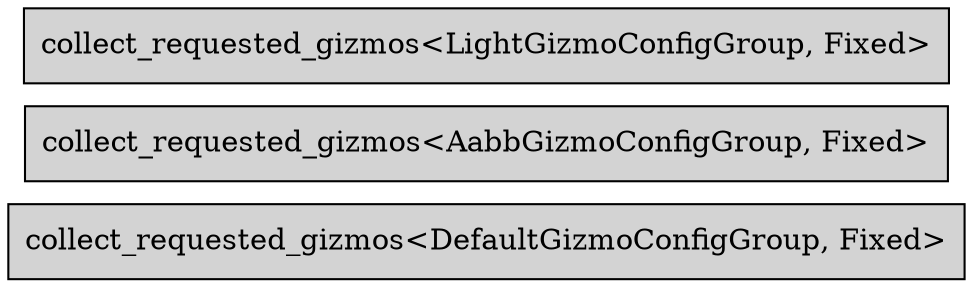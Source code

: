 digraph "" {
	"compound"="true";
	"splines"="spline";
	"rankdir"="LR";
	"bgcolor"="white";
	"fontname"="Helvetica";
	"nodesep"="0.15";
	edge ["penwidth"="2"];
	node ["shape"="box", "style"="filled"];
	"node_System(SystemKey(1v1))" ["label"="collect_requested_gizmos<DefaultGizmoConfigGroup, Fixed>", "tooltip"="bevy_gizmos::collect_requested_gizmos<bevy_gizmos::config::DefaultGizmoConfigGroup, bevy_time::fixed::Fixed>"]
	"node_System(SystemKey(2v1))" ["label"="collect_requested_gizmos<AabbGizmoConfigGroup, Fixed>", "tooltip"="bevy_gizmos::collect_requested_gizmos<bevy_gizmos::aabb::AabbGizmoConfigGroup, bevy_time::fixed::Fixed>"]
	"node_System(SystemKey(3v1))" ["label"="collect_requested_gizmos<LightGizmoConfigGroup, Fixed>", "tooltip"="bevy_gizmos::collect_requested_gizmos<bevy_gizmos::light::LightGizmoConfigGroup, bevy_time::fixed::Fixed>"]
}
